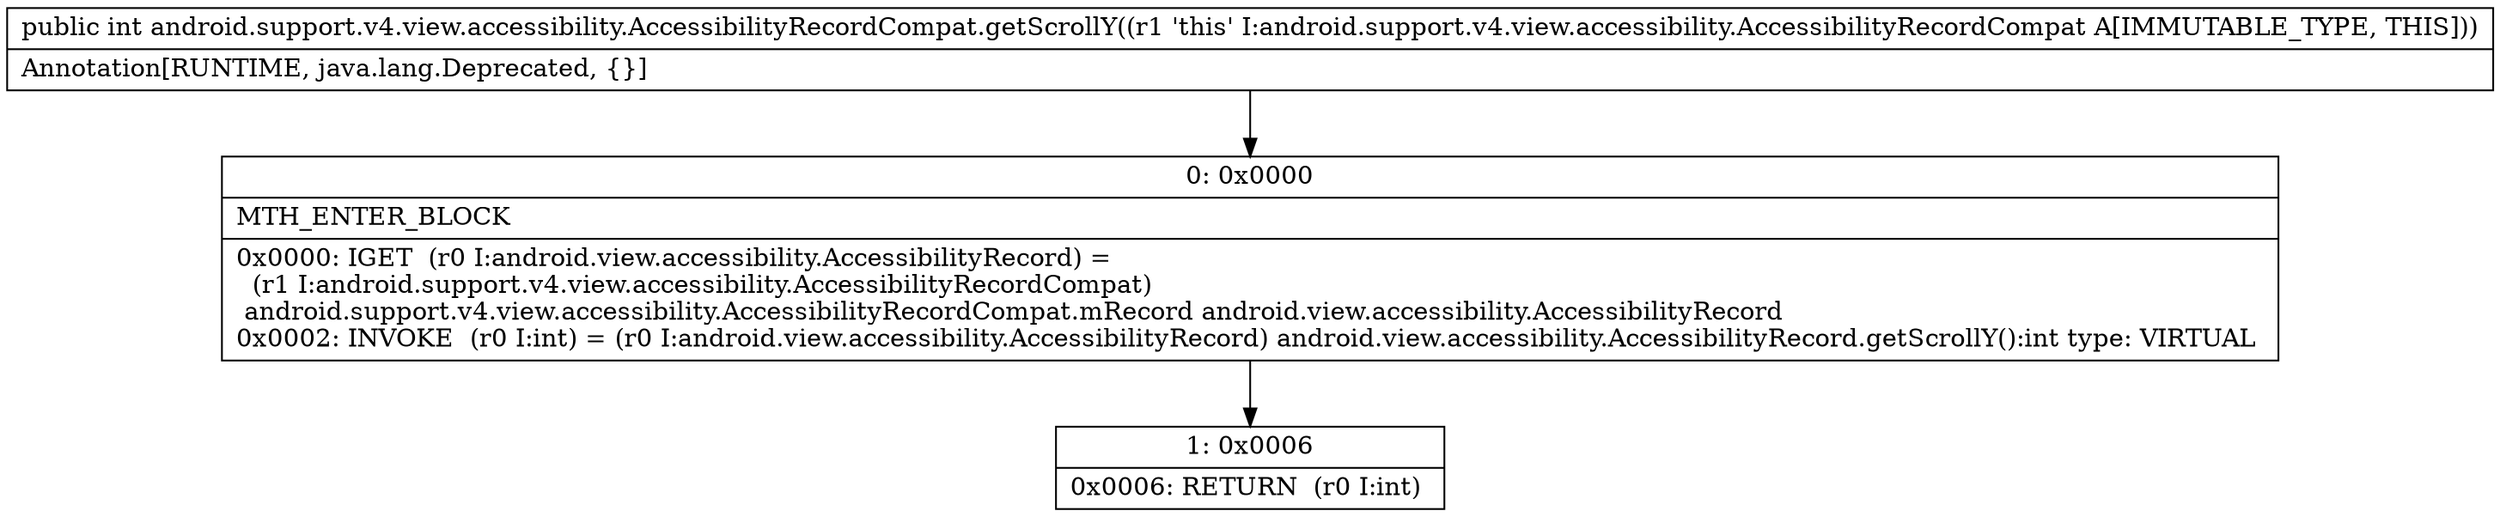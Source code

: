 digraph "CFG forandroid.support.v4.view.accessibility.AccessibilityRecordCompat.getScrollY()I" {
Node_0 [shape=record,label="{0\:\ 0x0000|MTH_ENTER_BLOCK\l|0x0000: IGET  (r0 I:android.view.accessibility.AccessibilityRecord) = \l  (r1 I:android.support.v4.view.accessibility.AccessibilityRecordCompat)\l android.support.v4.view.accessibility.AccessibilityRecordCompat.mRecord android.view.accessibility.AccessibilityRecord \l0x0002: INVOKE  (r0 I:int) = (r0 I:android.view.accessibility.AccessibilityRecord) android.view.accessibility.AccessibilityRecord.getScrollY():int type: VIRTUAL \l}"];
Node_1 [shape=record,label="{1\:\ 0x0006|0x0006: RETURN  (r0 I:int) \l}"];
MethodNode[shape=record,label="{public int android.support.v4.view.accessibility.AccessibilityRecordCompat.getScrollY((r1 'this' I:android.support.v4.view.accessibility.AccessibilityRecordCompat A[IMMUTABLE_TYPE, THIS]))  | Annotation[RUNTIME, java.lang.Deprecated, \{\}]\l}"];
MethodNode -> Node_0;
Node_0 -> Node_1;
}


